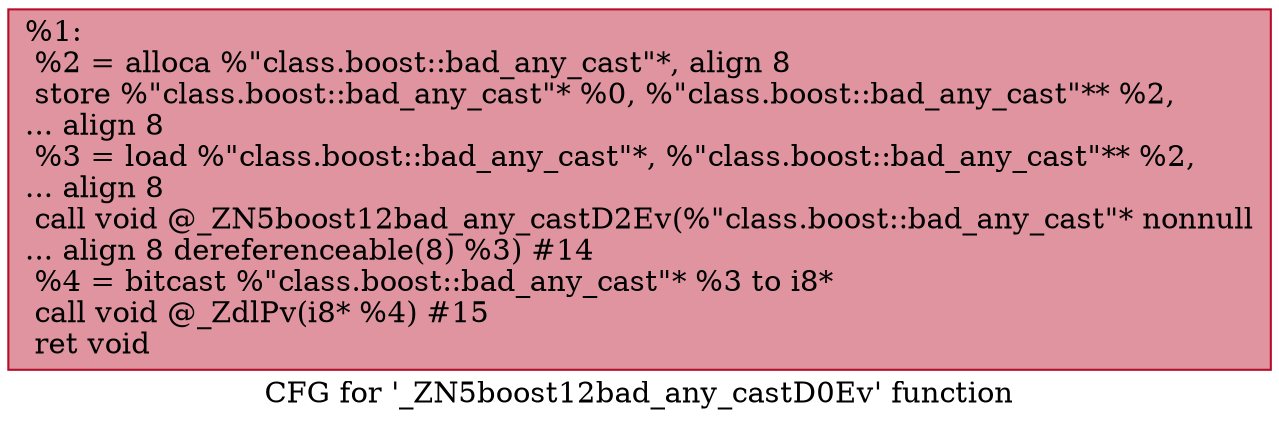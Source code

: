 digraph "CFG for '_ZN5boost12bad_any_castD0Ev' function" {
	label="CFG for '_ZN5boost12bad_any_castD0Ev' function";

	Node0x55aa9bb99c60 [shape=record,color="#b70d28ff", style=filled, fillcolor="#b70d2870",label="{%1:\l  %2 = alloca %\"class.boost::bad_any_cast\"*, align 8\l  store %\"class.boost::bad_any_cast\"* %0, %\"class.boost::bad_any_cast\"** %2,\l... align 8\l  %3 = load %\"class.boost::bad_any_cast\"*, %\"class.boost::bad_any_cast\"** %2,\l... align 8\l  call void @_ZN5boost12bad_any_castD2Ev(%\"class.boost::bad_any_cast\"* nonnull\l... align 8 dereferenceable(8) %3) #14\l  %4 = bitcast %\"class.boost::bad_any_cast\"* %3 to i8*\l  call void @_ZdlPv(i8* %4) #15\l  ret void\l}"];
}
